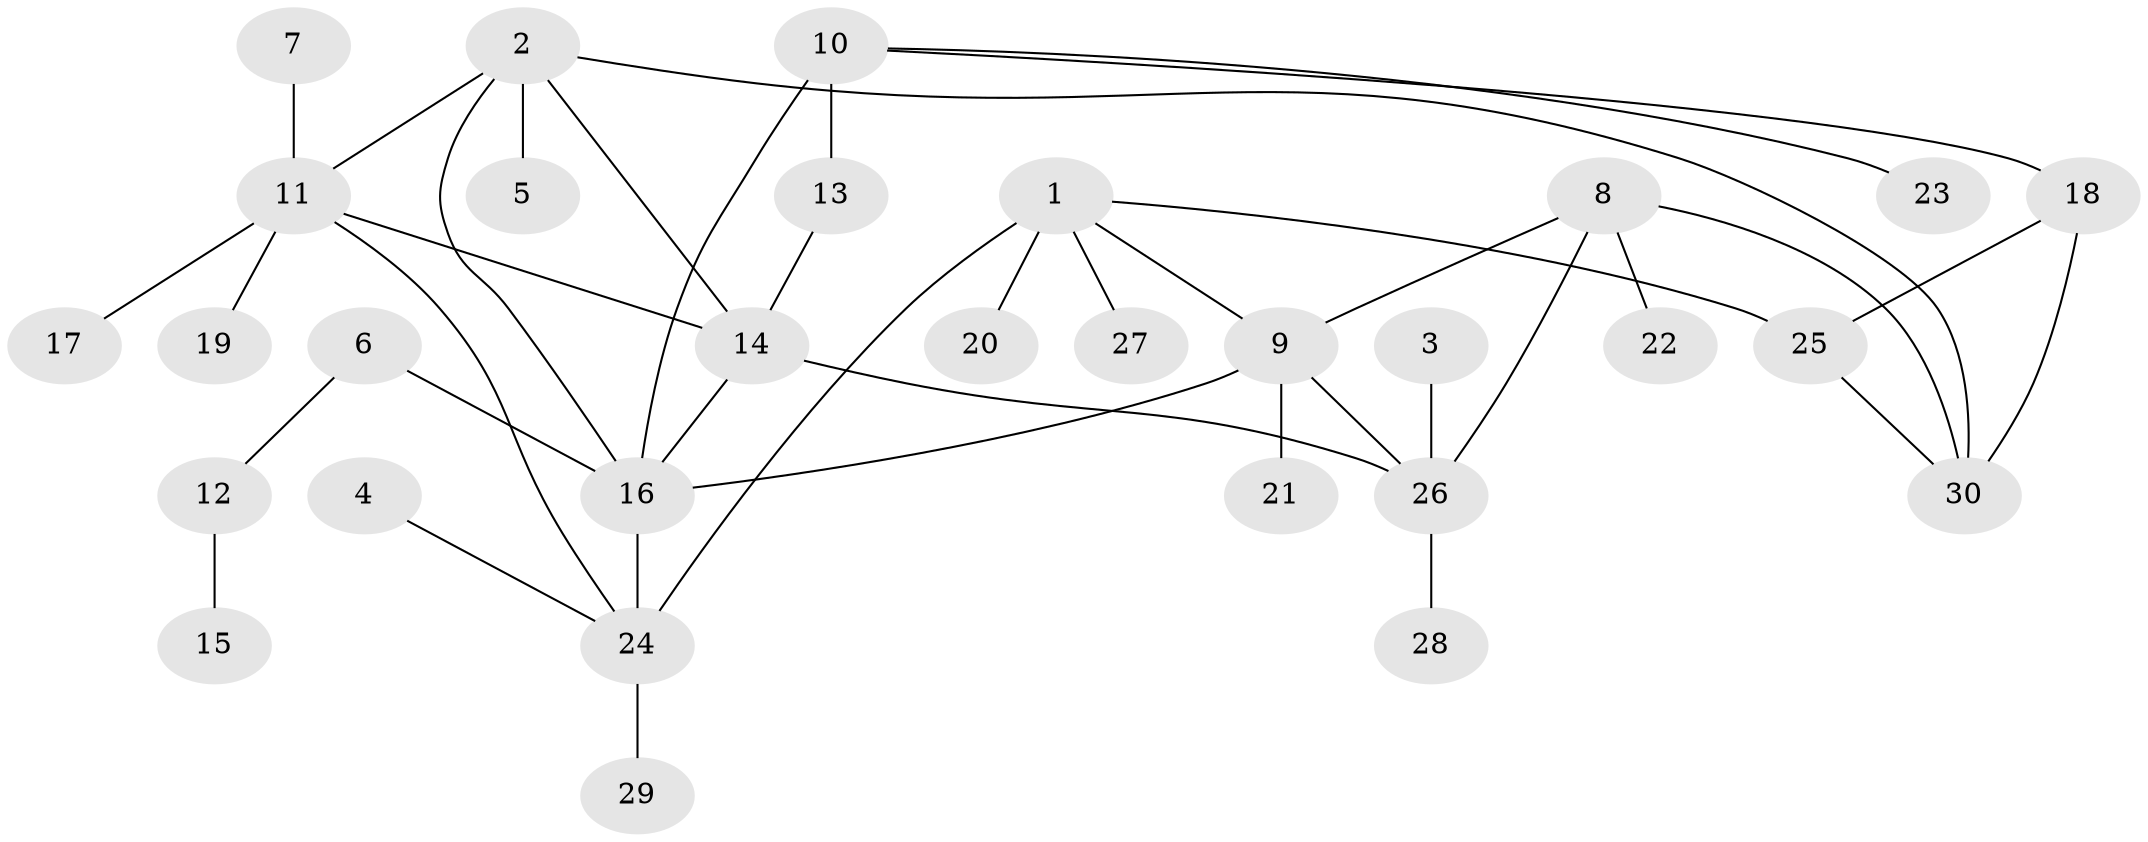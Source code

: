 // original degree distribution, {5: 0.06451612903225806, 6: 0.03225806451612903, 4: 0.016129032258064516, 3: 0.08064516129032258, 8: 0.03225806451612903, 7: 0.06451612903225806, 2: 0.14516129032258066, 1: 0.5645161290322581}
// Generated by graph-tools (version 1.1) at 2025/37/03/04/25 23:37:45]
// undirected, 30 vertices, 40 edges
graph export_dot {
  node [color=gray90,style=filled];
  1;
  2;
  3;
  4;
  5;
  6;
  7;
  8;
  9;
  10;
  11;
  12;
  13;
  14;
  15;
  16;
  17;
  18;
  19;
  20;
  21;
  22;
  23;
  24;
  25;
  26;
  27;
  28;
  29;
  30;
  1 -- 9 [weight=1.0];
  1 -- 20 [weight=1.0];
  1 -- 24 [weight=2.0];
  1 -- 25 [weight=1.0];
  1 -- 27 [weight=1.0];
  2 -- 5 [weight=1.0];
  2 -- 11 [weight=1.0];
  2 -- 14 [weight=1.0];
  2 -- 16 [weight=1.0];
  2 -- 30 [weight=1.0];
  3 -- 26 [weight=1.0];
  4 -- 24 [weight=1.0];
  6 -- 12 [weight=1.0];
  6 -- 16 [weight=1.0];
  7 -- 11 [weight=1.0];
  8 -- 9 [weight=1.0];
  8 -- 22 [weight=1.0];
  8 -- 26 [weight=1.0];
  8 -- 30 [weight=1.0];
  9 -- 16 [weight=1.0];
  9 -- 21 [weight=1.0];
  9 -- 26 [weight=1.0];
  10 -- 13 [weight=1.0];
  10 -- 16 [weight=2.0];
  10 -- 18 [weight=1.0];
  10 -- 23 [weight=1.0];
  11 -- 14 [weight=1.0];
  11 -- 17 [weight=1.0];
  11 -- 19 [weight=1.0];
  11 -- 24 [weight=1.0];
  12 -- 15 [weight=1.0];
  13 -- 14 [weight=1.0];
  14 -- 16 [weight=1.0];
  14 -- 26 [weight=1.0];
  16 -- 24 [weight=1.0];
  18 -- 25 [weight=1.0];
  18 -- 30 [weight=1.0];
  24 -- 29 [weight=1.0];
  25 -- 30 [weight=1.0];
  26 -- 28 [weight=1.0];
}
